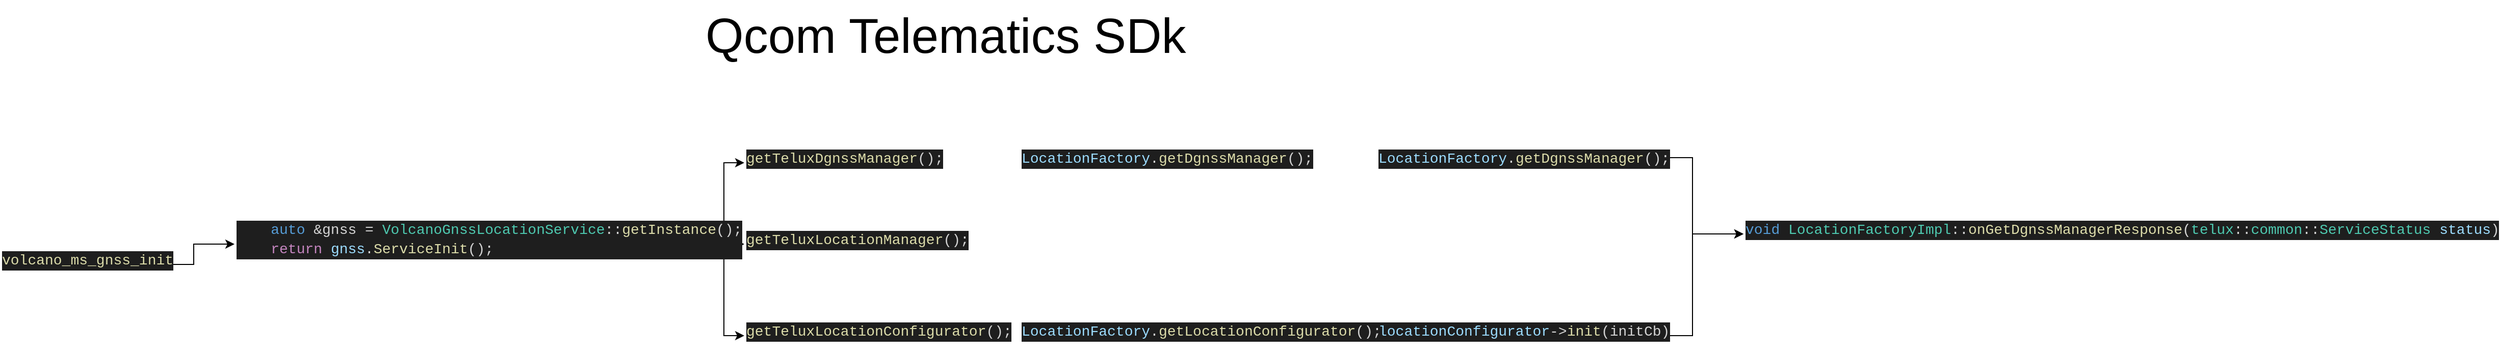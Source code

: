<mxfile version="24.7.7">
  <diagram id="C5RBs43oDa-KdzZeNtuy" name="Page-1">
    <mxGraphModel dx="2190" dy="1130" grid="1" gridSize="10" guides="1" tooltips="1" connect="1" arrows="1" fold="1" page="1" pageScale="1" pageWidth="827" pageHeight="1169" math="0" shadow="0">
      <root>
        <mxCell id="WIyWlLk6GJQsqaUBKTNV-0" />
        <mxCell id="WIyWlLk6GJQsqaUBKTNV-1" parent="WIyWlLk6GJQsqaUBKTNV-0" />
        <mxCell id="rtsmvChfrAOhQ0E6yVAE-3" value="" style="edgeStyle=orthogonalEdgeStyle;rounded=0;orthogonalLoop=1;jettySize=auto;html=1;" parent="WIyWlLk6GJQsqaUBKTNV-1" source="rtsmvChfrAOhQ0E6yVAE-1" target="rtsmvChfrAOhQ0E6yVAE-2" edge="1">
          <mxGeometry relative="1" as="geometry" />
        </mxCell>
        <mxCell id="rtsmvChfrAOhQ0E6yVAE-1" value="&lt;div style=&quot;color: #d4d4d4;background-color: #1e1e1e;font-family: Consolas, &#39;Courier New&#39;, monospace;font-weight: normal;font-size: 14px;line-height: 19px;white-space: pre;&quot;&gt;&lt;div&gt;&lt;span style=&quot;color: #dcdcaa;&quot;&gt;volcano_ms_gnss_init&lt;/span&gt;&lt;/div&gt;&lt;/div&gt;" style="text;whiteSpace=wrap;html=1;" parent="WIyWlLk6GJQsqaUBKTNV-1" vertex="1">
          <mxGeometry x="20" y="270" width="150" height="40" as="geometry" />
        </mxCell>
        <mxCell id="rtsmvChfrAOhQ0E6yVAE-9" style="edgeStyle=orthogonalEdgeStyle;rounded=0;orthogonalLoop=1;jettySize=auto;html=1;exitX=1;exitY=0.5;exitDx=0;exitDy=0;entryX=0;entryY=0.5;entryDx=0;entryDy=0;" parent="WIyWlLk6GJQsqaUBKTNV-1" source="rtsmvChfrAOhQ0E6yVAE-2" target="rtsmvChfrAOhQ0E6yVAE-4" edge="1">
          <mxGeometry relative="1" as="geometry" />
        </mxCell>
        <mxCell id="rtsmvChfrAOhQ0E6yVAE-11" value="" style="edgeStyle=orthogonalEdgeStyle;rounded=0;orthogonalLoop=1;jettySize=auto;html=1;" parent="WIyWlLk6GJQsqaUBKTNV-1" source="rtsmvChfrAOhQ0E6yVAE-2" target="rtsmvChfrAOhQ0E6yVAE-5" edge="1">
          <mxGeometry relative="1" as="geometry" />
        </mxCell>
        <mxCell id="rtsmvChfrAOhQ0E6yVAE-12" style="edgeStyle=orthogonalEdgeStyle;rounded=0;orthogonalLoop=1;jettySize=auto;html=1;exitX=1;exitY=0.5;exitDx=0;exitDy=0;entryX=0;entryY=0.5;entryDx=0;entryDy=0;" parent="WIyWlLk6GJQsqaUBKTNV-1" source="rtsmvChfrAOhQ0E6yVAE-2" target="rtsmvChfrAOhQ0E6yVAE-6" edge="1">
          <mxGeometry relative="1" as="geometry" />
        </mxCell>
        <mxCell id="rtsmvChfrAOhQ0E6yVAE-2" value="&lt;div style=&quot;color: #d4d4d4;background-color: #1e1e1e;font-family: Consolas, &#39;Courier New&#39;, monospace;font-weight: normal;font-size: 14px;line-height: 19px;white-space: pre;&quot;&gt;&lt;div&gt;&lt;span style=&quot;color: #d4d4d4;&quot;&gt;&amp;nbsp; &amp;nbsp; &lt;/span&gt;&lt;span style=&quot;color: #569cd6;&quot;&gt;auto&lt;/span&gt;&lt;span style=&quot;color: #d4d4d4;&quot;&gt; &amp;amp;gnss = &lt;/span&gt;&lt;span style=&quot;color: #4ec9b0;&quot;&gt;VolcanoGnssLocationService&lt;/span&gt;&lt;span style=&quot;color: #d4d4d4;&quot;&gt;::&lt;/span&gt;&lt;span style=&quot;color: #dcdcaa;&quot;&gt;getInstance&lt;/span&gt;&lt;span style=&quot;color: #d4d4d4;&quot;&gt;();&lt;/span&gt;&lt;/div&gt;&lt;div&gt;&lt;span style=&quot;color: #d4d4d4;&quot;&gt;&amp;nbsp; &amp;nbsp; &lt;/span&gt;&lt;span style=&quot;color: #c586c0;&quot;&gt;return&lt;/span&gt;&lt;span style=&quot;color: #d4d4d4;&quot;&gt; &lt;/span&gt;&lt;span style=&quot;color: #9cdcfe;&quot;&gt;gnss&lt;/span&gt;&lt;span style=&quot;color: #d4d4d4;&quot;&gt;.&lt;/span&gt;&lt;span style=&quot;color: #dcdcaa;&quot;&gt;ServiceInit&lt;/span&gt;&lt;span style=&quot;color: #d4d4d4;&quot;&gt;();&lt;/span&gt;&lt;/div&gt;&lt;/div&gt;" style="text;whiteSpace=wrap;html=1;" parent="WIyWlLk6GJQsqaUBKTNV-1" vertex="1">
          <mxGeometry x="250" y="240" width="460" height="60" as="geometry" />
        </mxCell>
        <mxCell id="rtsmvChfrAOhQ0E6yVAE-4" value="&lt;div style=&quot;color: #d4d4d4;background-color: #1e1e1e;font-family: Consolas, &#39;Courier New&#39;, monospace;font-weight: normal;font-size: 14px;line-height: 19px;white-space: pre;&quot;&gt;&lt;div&gt;&lt;span style=&quot;color: #dcdcaa;&quot;&gt;getTeluxDgnssManager&lt;/span&gt;&lt;span style=&quot;color: #d4d4d4;&quot;&gt;();&lt;/span&gt;&lt;/div&gt;&lt;/div&gt;" style="text;whiteSpace=wrap;html=1;" parent="WIyWlLk6GJQsqaUBKTNV-1" vertex="1">
          <mxGeometry x="750" y="170" width="210" height="40" as="geometry" />
        </mxCell>
        <mxCell id="rtsmvChfrAOhQ0E6yVAE-5" value="&lt;div style=&quot;color: #d4d4d4;background-color: #1e1e1e;font-family: Consolas, &#39;Courier New&#39;, monospace;font-weight: normal;font-size: 14px;line-height: 19px;white-space: pre;&quot;&gt;&lt;div&gt;&lt;span style=&quot;color: #dcdcaa;&quot;&gt;getTeluxLocationManager&lt;/span&gt;&lt;span style=&quot;color: #d4d4d4;&quot;&gt;();&lt;/span&gt;&lt;/div&gt;&lt;/div&gt;" style="text;whiteSpace=wrap;html=1;" parent="WIyWlLk6GJQsqaUBKTNV-1" vertex="1">
          <mxGeometry x="750" y="250" width="230" height="40" as="geometry" />
        </mxCell>
        <mxCell id="rtsmvChfrAOhQ0E6yVAE-6" value="&lt;div style=&quot;color: #d4d4d4;background-color: #1e1e1e;font-family: Consolas, &#39;Courier New&#39;, monospace;font-weight: normal;font-size: 14px;line-height: 19px;white-space: pre;&quot;&gt;&lt;div&gt;&lt;span style=&quot;color: #dcdcaa;&quot;&gt;getTeluxLocationConfigurator&lt;/span&gt;&lt;span style=&quot;color: #d4d4d4;&quot;&gt;();&lt;/span&gt;&lt;/div&gt;&lt;/div&gt;" style="text;whiteSpace=wrap;html=1;" parent="WIyWlLk6GJQsqaUBKTNV-1" vertex="1">
          <mxGeometry x="750" y="340" width="270" height="40" as="geometry" />
        </mxCell>
        <mxCell id="VvtqXP70GFm9DWb0hNry-9" style="edgeStyle=orthogonalEdgeStyle;rounded=0;orthogonalLoop=1;jettySize=auto;html=1;entryX=0;entryY=0.5;entryDx=0;entryDy=0;" edge="1" parent="WIyWlLk6GJQsqaUBKTNV-1" source="rtsmvChfrAOhQ0E6yVAE-13" target="rtsmvChfrAOhQ0E6yVAE-14">
          <mxGeometry relative="1" as="geometry" />
        </mxCell>
        <mxCell id="rtsmvChfrAOhQ0E6yVAE-13" value="&lt;div style=&quot;color: #d4d4d4;background-color: #1e1e1e;font-family: Consolas, &#39;Courier New&#39;, monospace;font-weight: normal;font-size: 14px;line-height: 19px;white-space: pre;&quot;&gt;&lt;div&gt;&lt;span style=&quot;color: #9cdcfe;&quot;&gt;LocationFactory&lt;/span&gt;&lt;span style=&quot;color: #d4d4d4;&quot;&gt;.&lt;/span&gt;&lt;span style=&quot;color: #dcdcaa;&quot;&gt;getDgnssManager&lt;/span&gt;&lt;span style=&quot;color: #d4d4d4;&quot;&gt;();&lt;/span&gt;&lt;/div&gt;&lt;/div&gt;" style="text;whiteSpace=wrap;html=1;" parent="WIyWlLk6GJQsqaUBKTNV-1" vertex="1">
          <mxGeometry x="1370" y="170" width="260" height="30" as="geometry" />
        </mxCell>
        <mxCell id="rtsmvChfrAOhQ0E6yVAE-14" value="&lt;div style=&quot;color: #d4d4d4;background-color: #1e1e1e;font-family: Consolas, &#39;Courier New&#39;, monospace;font-weight: normal;font-size: 14px;line-height: 19px;white-space: pre;&quot;&gt;&lt;div&gt;&lt;span style=&quot;color: #569cd6;&quot;&gt;void&lt;/span&gt;&lt;span style=&quot;color: #d4d4d4;&quot;&gt; &lt;/span&gt;&lt;span style=&quot;color: #4ec9b0;&quot;&gt;LocationFactoryImpl&lt;/span&gt;&lt;span style=&quot;color: #d4d4d4;&quot;&gt;::&lt;/span&gt;&lt;span style=&quot;color: #dcdcaa;&quot;&gt;onGetDgnssManagerResponse&lt;/span&gt;&lt;span style=&quot;color: #d4d4d4;&quot;&gt;(&lt;/span&gt;&lt;span style=&quot;color: #4ec9b0;&quot;&gt;telux&lt;/span&gt;&lt;span style=&quot;color: #d4d4d4;&quot;&gt;::&lt;/span&gt;&lt;span style=&quot;color: #4ec9b0;&quot;&gt;common&lt;/span&gt;&lt;span style=&quot;color: #d4d4d4;&quot;&gt;::&lt;/span&gt;&lt;span style=&quot;color: #4ec9b0;&quot;&gt;ServiceStatus&lt;/span&gt;&lt;span style=&quot;color: #d4d4d4;&quot;&gt; &lt;/span&gt;&lt;span style=&quot;color: #9cdcfe;&quot;&gt;status&lt;/span&gt;&lt;span style=&quot;color: #d4d4d4;&quot;&gt;)&lt;/span&gt;&lt;/div&gt;&lt;/div&gt;" style="text;whiteSpace=wrap;html=1;" parent="WIyWlLk6GJQsqaUBKTNV-1" vertex="1">
          <mxGeometry x="1730" y="240" width="560" height="40" as="geometry" />
        </mxCell>
        <mxCell id="VvtqXP70GFm9DWb0hNry-1" value="&lt;div style=&quot;color: #d4d4d4;background-color: #1e1e1e;font-family: Consolas, &#39;Courier New&#39;, monospace;font-weight: normal;font-size: 14px;line-height: 19px;white-space: pre;&quot;&gt;&lt;div&gt;&lt;span style=&quot;color: #9cdcfe;&quot;&gt;LocationFactory&lt;/span&gt;&lt;span style=&quot;color: #d4d4d4;&quot;&gt;.&lt;/span&gt;&lt;span style=&quot;color: #dcdcaa;&quot;&gt;getLocationConfigurator&lt;/span&gt;&lt;span style=&quot;color: #d4d4d4;&quot;&gt;();&lt;/span&gt;&lt;/div&gt;&lt;/div&gt;" style="text;whiteSpace=wrap;html=1;" vertex="1" parent="WIyWlLk6GJQsqaUBKTNV-1">
          <mxGeometry x="1020" y="340" width="360" height="40" as="geometry" />
        </mxCell>
        <mxCell id="VvtqXP70GFm9DWb0hNry-4" style="edgeStyle=orthogonalEdgeStyle;rounded=0;orthogonalLoop=1;jettySize=auto;html=1;entryX=0;entryY=0.5;entryDx=0;entryDy=0;" edge="1" parent="WIyWlLk6GJQsqaUBKTNV-1" source="VvtqXP70GFm9DWb0hNry-2" target="rtsmvChfrAOhQ0E6yVAE-14">
          <mxGeometry relative="1" as="geometry" />
        </mxCell>
        <mxCell id="VvtqXP70GFm9DWb0hNry-2" value="&lt;div style=&quot;color: #d4d4d4;background-color: #1e1e1e;font-family: Consolas, &#39;Courier New&#39;, monospace;font-weight: normal;font-size: 14px;line-height: 19px;white-space: pre;&quot;&gt;&lt;div&gt;&lt;span style=&quot;color: #9cdcfe;&quot;&gt;locationConfigurator&lt;/span&gt;&lt;span style=&quot;color: #d4d4d4;&quot;&gt;-&amp;gt;&lt;/span&gt;&lt;span style=&quot;color: #dcdcaa;&quot;&gt;init&lt;/span&gt;&lt;span style=&quot;color: #d4d4d4;&quot;&gt;(initCb)&lt;/span&gt;&lt;/div&gt;&lt;/div&gt;" style="text;whiteSpace=wrap;html=1;" vertex="1" parent="WIyWlLk6GJQsqaUBKTNV-1">
          <mxGeometry x="1370" y="340" width="260" height="40" as="geometry" />
        </mxCell>
        <mxCell id="VvtqXP70GFm9DWb0hNry-6" value="&lt;div style=&quot;color: #d4d4d4;background-color: #1e1e1e;font-family: Consolas, &#39;Courier New&#39;, monospace;font-weight: normal;font-size: 14px;line-height: 19px;white-space: pre;&quot;&gt;&lt;div&gt;&lt;span style=&quot;color: #9cdcfe;&quot;&gt;LocationFactory&lt;/span&gt;&lt;span style=&quot;color: #d4d4d4;&quot;&gt;.&lt;/span&gt;&lt;span style=&quot;color: #dcdcaa;&quot;&gt;getDgnssManager&lt;/span&gt;&lt;span style=&quot;color: #d4d4d4;&quot;&gt;();&lt;/span&gt;&lt;/div&gt;&lt;/div&gt;" style="text;whiteSpace=wrap;html=1;" vertex="1" parent="WIyWlLk6GJQsqaUBKTNV-1">
          <mxGeometry x="1020" y="170" width="300" height="40" as="geometry" />
        </mxCell>
        <UserObject label="&lt;span style=&quot;font-size: 48px;&quot;&gt;Qcom Telematics SDk&lt;/span&gt;" link="https://developer.qualcomm.com/sites/default/files/docs/telematics/api/v1.26.10/a00004.html#overview" linkTarget="_blank" id="VvtqXP70GFm9DWb0hNry-12">
          <mxCell style="text;whiteSpace=wrap;html=1;" vertex="1" parent="WIyWlLk6GJQsqaUBKTNV-1">
            <mxGeometry x="710" y="30" width="560" height="70" as="geometry" />
          </mxCell>
        </UserObject>
      </root>
    </mxGraphModel>
  </diagram>
</mxfile>

